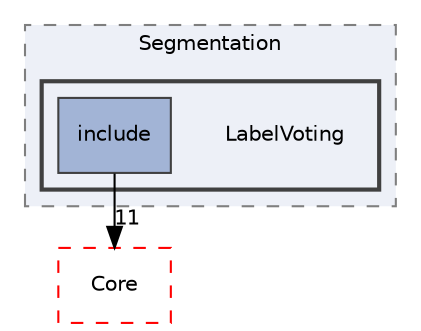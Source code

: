 digraph "LabelVoting"
{
 // LATEX_PDF_SIZE
  edge [fontname="Helvetica",fontsize="10",labelfontname="Helvetica",labelfontsize="10"];
  node [fontname="Helvetica",fontsize="10",shape=record];
  compound=true
  subgraph clusterdir_431b5b85ef2fd850d23fe72862364324 {
    graph [ bgcolor="#edf0f7", pencolor="grey50", style="filled,dashed,", label="Segmentation", fontname="Helvetica", fontsize="10", URL="dir_431b5b85ef2fd850d23fe72862364324.html"]
  subgraph clusterdir_bcb6cfc3762dc41fa9e66d94a4c58f35 {
    graph [ bgcolor="#edf0f7", pencolor="grey25", style="filled,bold,", label="", fontname="Helvetica", fontsize="10", URL="dir_bcb6cfc3762dc41fa9e66d94a4c58f35.html"]
    dir_bcb6cfc3762dc41fa9e66d94a4c58f35 [shape=plaintext, label="LabelVoting"];
  dir_068439988515b55a93b662e81680a146 [shape=box, label="include", style="filled,", fillcolor="#a2b4d6", color="grey25", URL="dir_068439988515b55a93b662e81680a146.html"];
  }
  }
  dir_cac7f9cecb9aa42a0bd05452dddd8a21 [shape=box, label="Core", style="dashed,", fillcolor="#edf0f7", color="red", URL="dir_cac7f9cecb9aa42a0bd05452dddd8a21.html"];
  dir_068439988515b55a93b662e81680a146->dir_cac7f9cecb9aa42a0bd05452dddd8a21 [headlabel="11", labeldistance=1.5 headhref="dir_000166_000014.html"];
}
